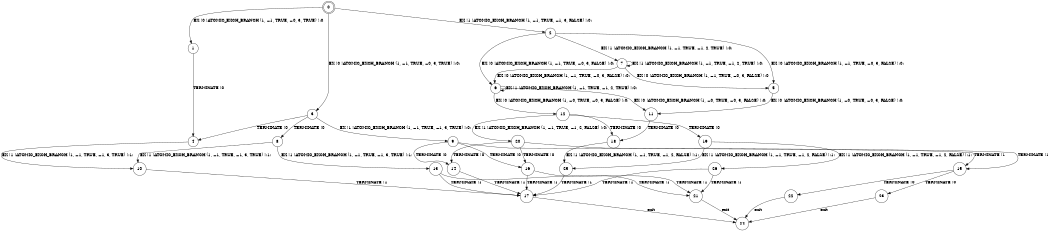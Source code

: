digraph BCG {
size = "7, 10.5";
center = TRUE;
node [shape = circle];
0 [peripheries = 2];
0 -> 1 [label = "EX !0 !ATOMIC_EXCH_BRANCH (1, +1, TRUE, +0, 3, TRUE) !:0:"];
0 -> 2 [label = "EX !1 !ATOMIC_EXCH_BRANCH (1, +1, TRUE, +1, 3, FALSE) !:0:"];
0 -> 3 [label = "EX !0 !ATOMIC_EXCH_BRANCH (1, +1, TRUE, +0, 3, TRUE) !:0:"];
1 -> 4 [label = "TERMINATE !0"];
2 -> 5 [label = "EX !0 !ATOMIC_EXCH_BRANCH (1, +1, TRUE, +0, 3, FALSE) !:0:"];
2 -> 6 [label = "EX !0 !ATOMIC_EXCH_BRANCH (1, +1, TRUE, +0, 3, FALSE) !:0:"];
2 -> 7 [label = "EX !1 !ATOMIC_EXCH_BRANCH (1, +1, TRUE, +1, 2, TRUE) !:0:"];
3 -> 4 [label = "TERMINATE !0"];
3 -> 8 [label = "TERMINATE !0"];
3 -> 9 [label = "EX !1 !ATOMIC_EXCH_BRANCH (1, +1, TRUE, +1, 3, TRUE) !:0:"];
4 -> 10 [label = "EX !1 !ATOMIC_EXCH_BRANCH (1, +1, TRUE, +1, 3, TRUE) !:1:"];
5 -> 11 [label = "EX !0 !ATOMIC_EXCH_BRANCH (1, +0, TRUE, +0, 3, FALSE) !:0:"];
6 -> 11 [label = "EX !0 !ATOMIC_EXCH_BRANCH (1, +0, TRUE, +0, 3, FALSE) !:0:"];
6 -> 6 [label = "EX !1 !ATOMIC_EXCH_BRANCH (1, +1, TRUE, +1, 2, TRUE) !:0:"];
6 -> 12 [label = "EX !0 !ATOMIC_EXCH_BRANCH (1, +0, TRUE, +0, 3, FALSE) !:0:"];
7 -> 5 [label = "EX !0 !ATOMIC_EXCH_BRANCH (1, +1, TRUE, +0, 3, FALSE) !:0:"];
7 -> 6 [label = "EX !0 !ATOMIC_EXCH_BRANCH (1, +1, TRUE, +0, 3, FALSE) !:0:"];
7 -> 7 [label = "EX !1 !ATOMIC_EXCH_BRANCH (1, +1, TRUE, +1, 2, TRUE) !:0:"];
8 -> 10 [label = "EX !1 !ATOMIC_EXCH_BRANCH (1, +1, TRUE, +1, 3, TRUE) !:1:"];
8 -> 13 [label = "EX !1 !ATOMIC_EXCH_BRANCH (1, +1, TRUE, +1, 3, TRUE) !:1:"];
9 -> 14 [label = "TERMINATE !0"];
9 -> 15 [label = "TERMINATE !1"];
9 -> 16 [label = "TERMINATE !0"];
10 -> 17 [label = "TERMINATE !1"];
11 -> 18 [label = "TERMINATE !0"];
12 -> 18 [label = "TERMINATE !0"];
12 -> 19 [label = "TERMINATE !0"];
12 -> 20 [label = "EX !1 !ATOMIC_EXCH_BRANCH (1, +1, TRUE, +1, 2, FALSE) !:0:"];
13 -> 17 [label = "TERMINATE !1"];
13 -> 21 [label = "TERMINATE !1"];
14 -> 17 [label = "TERMINATE !1"];
15 -> 22 [label = "TERMINATE !0"];
15 -> 23 [label = "TERMINATE !0"];
16 -> 17 [label = "TERMINATE !1"];
16 -> 21 [label = "TERMINATE !1"];
17 -> 24 [label = "exit"];
18 -> 25 [label = "EX !1 !ATOMIC_EXCH_BRANCH (1, +1, TRUE, +1, 2, FALSE) !:1:"];
19 -> 25 [label = "EX !1 !ATOMIC_EXCH_BRANCH (1, +1, TRUE, +1, 2, FALSE) !:1:"];
19 -> 26 [label = "EX !1 !ATOMIC_EXCH_BRANCH (1, +1, TRUE, +1, 2, FALSE) !:1:"];
20 -> 14 [label = "TERMINATE !0"];
20 -> 15 [label = "TERMINATE !1"];
20 -> 16 [label = "TERMINATE !0"];
21 -> 24 [label = "exit"];
22 -> 24 [label = "exit"];
23 -> 24 [label = "exit"];
25 -> 17 [label = "TERMINATE !1"];
26 -> 17 [label = "TERMINATE !1"];
26 -> 21 [label = "TERMINATE !1"];
}
